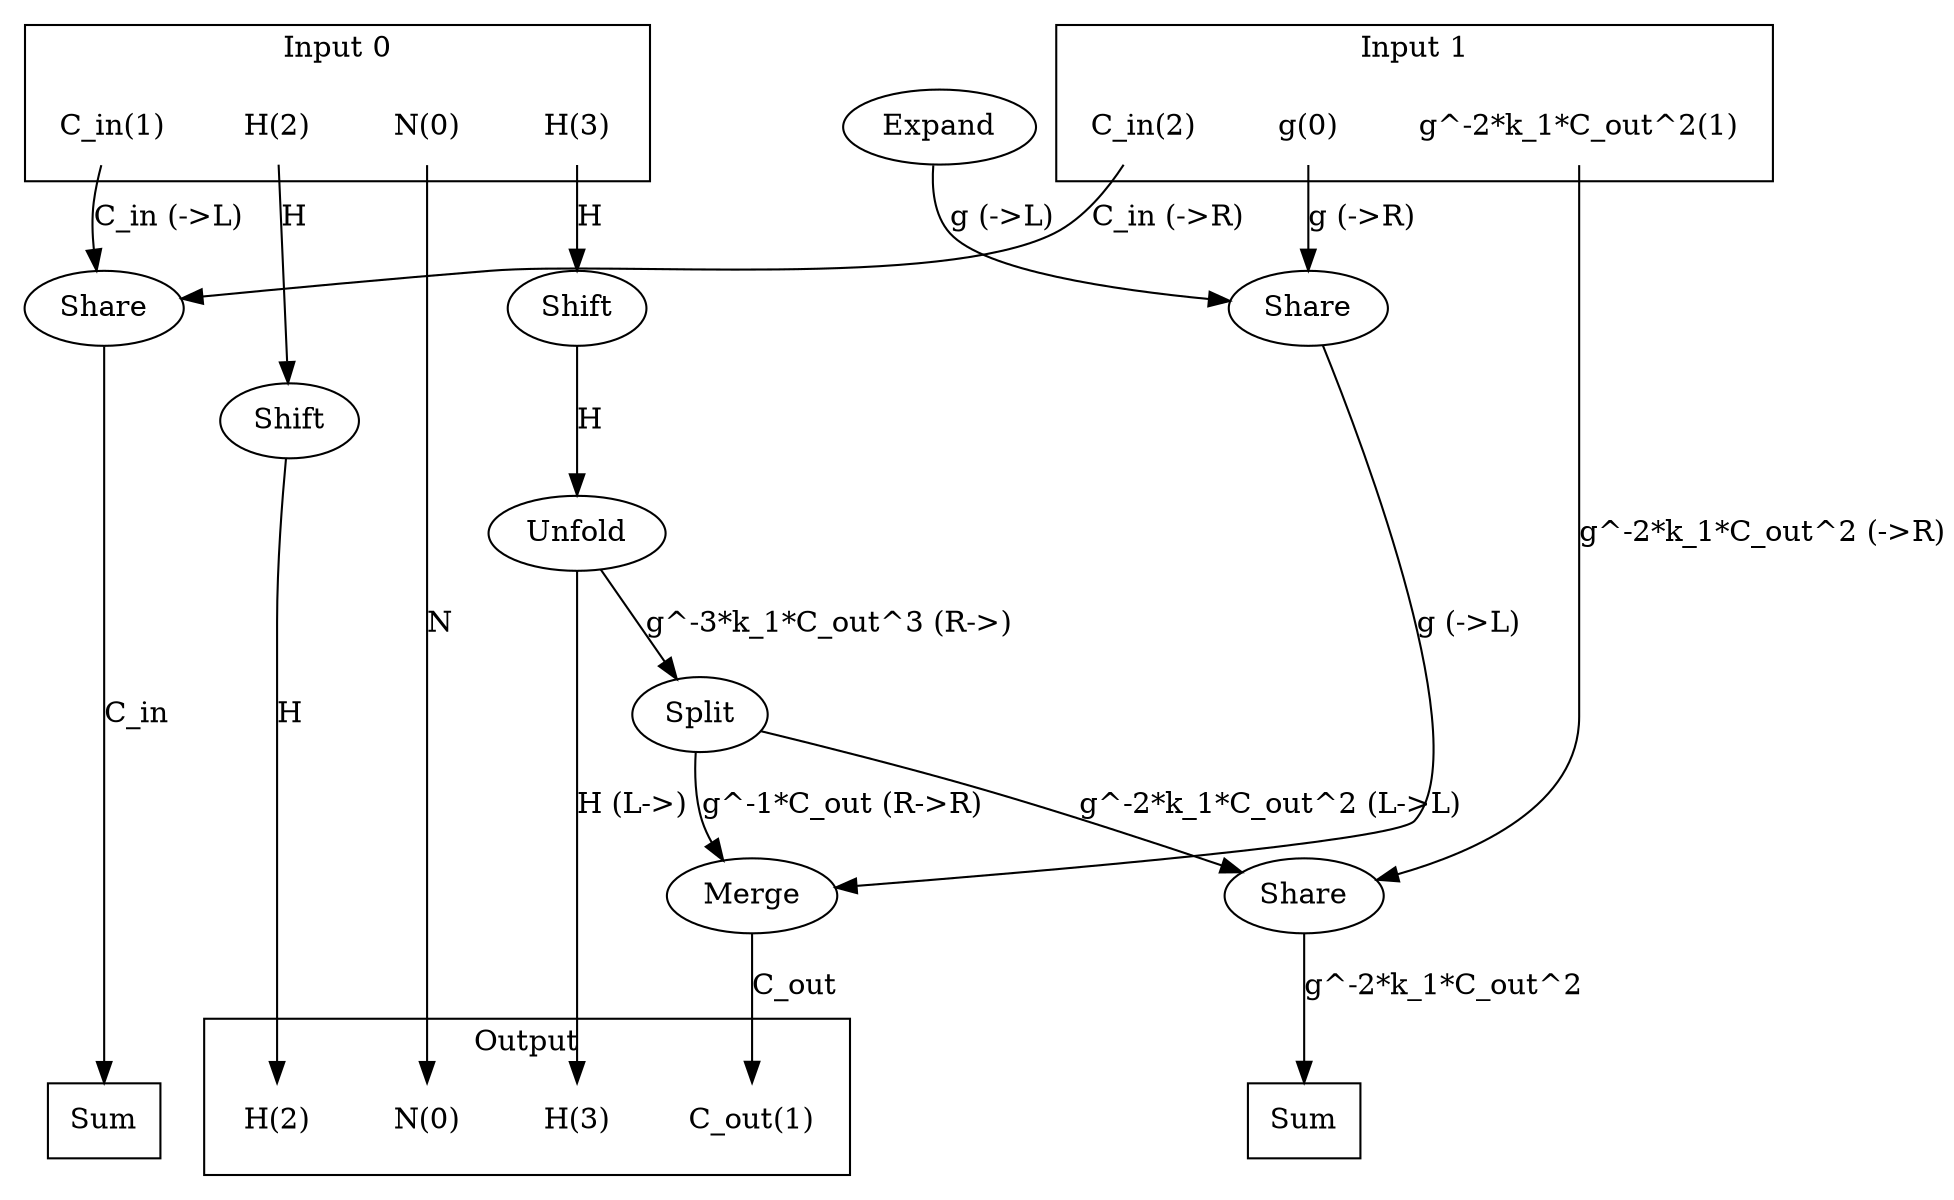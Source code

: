 digraph kernel_generated {
newrank = true;
op_0x55e39eb542c0 [label="Shift"];
op_0x55e39eb54410 [label="Shift"];
op_0x55e3a8934590 [label="Share"];
op_0x55e3a89345e0 [label="Share"];
op_0x55e3a8934630 [label="Share"];
op_0x55e3a8934938 [label="Expand"];
op_0x55e3a8935830 [label="Merge"];
op_0x55e3a8936840 [label="Unfold"];
op_0x55e3a8937b90 [label="Split"];
reduce_0x7fb2b800e0d8 [label="Sum", shape=box];
reduce_0x7fb2b80077d8 [label="Sum", shape=box];
subgraph cluster_out {
label = "Output";
out_0 [label="N(0)", shape=none];
out_1 [label="C_out(1)", shape=none];
out_2 [label="H(2)", shape=none];
out_3 [label="H(3)", shape=none];
}
{ rank = same;
reduce_0x7fb2b800e0d8;
reduce_0x7fb2b80077d8;
out_0;
out_1;
out_2;
out_3;
}
subgraph cluster_in_0 {
label = "Input 0";
in_0_0 [label="N(0)", shape=none];
in_0_1 [label="C_in(1)", shape=none];
in_0_2 [label="H(2)", shape=none];
in_0_3 [label="H(3)", shape=none];
}
subgraph cluster_in_1 {
label = "Input 1";
in_1_0 [label="g(0)", shape=none];
in_1_1 [label="g^-2*k_1*C_out^2(1)", shape=none];
in_1_2 [label="C_in(2)", shape=none];
}
{ rank = same;
in_0_0;
in_0_1;
in_0_2;
in_0_3;
in_1_0;
in_1_1;
in_1_2;
}
in_0_0 -> out_0 [label="N"];
in_0_1 -> op_0x55e3a8934590 [label="C_in (->L)"];
in_0_2 -> op_0x55e39eb542c0 [label="H"];
in_0_3 -> op_0x55e39eb54410 [label="H"];
in_1_0 -> op_0x55e3a89345e0 [label="g (->R)"];
in_1_1 -> op_0x55e3a8934630 [label="g^-2*k_1*C_out^2 (->R)"];
in_1_2 -> op_0x55e3a8934590 [label="C_in (->R)"];
op_0x55e3a8935830 -> out_1 [label="C_out"];
op_0x55e39eb542c0 -> out_2 [label="H"];
op_0x55e3a8936840 -> out_3 [label="H (L->)"];
op_0x55e3a8934938 -> op_0x55e3a89345e0 [label="g (->L)"];
op_0x55e3a8937b90 -> op_0x55e3a8934630 [label="g^-2*k_1*C_out^2 (L->L)"];
op_0x55e3a89345e0 -> op_0x55e3a8935830 [label="g (->L)"];
op_0x55e3a8937b90 -> op_0x55e3a8935830 [label="g^-1*C_out (R->R)"];
op_0x55e39eb54410 -> op_0x55e3a8936840 [label="H"];
op_0x55e3a8936840 -> op_0x55e3a8937b90 [label="g^-3*k_1*C_out^3 (R->)"];
op_0x55e3a8934590 -> reduce_0x7fb2b80077d8 [label="C_in"];
op_0x55e3a8934630 -> reduce_0x7fb2b800e0d8 [label="g^-2*k_1*C_out^2"];
}
